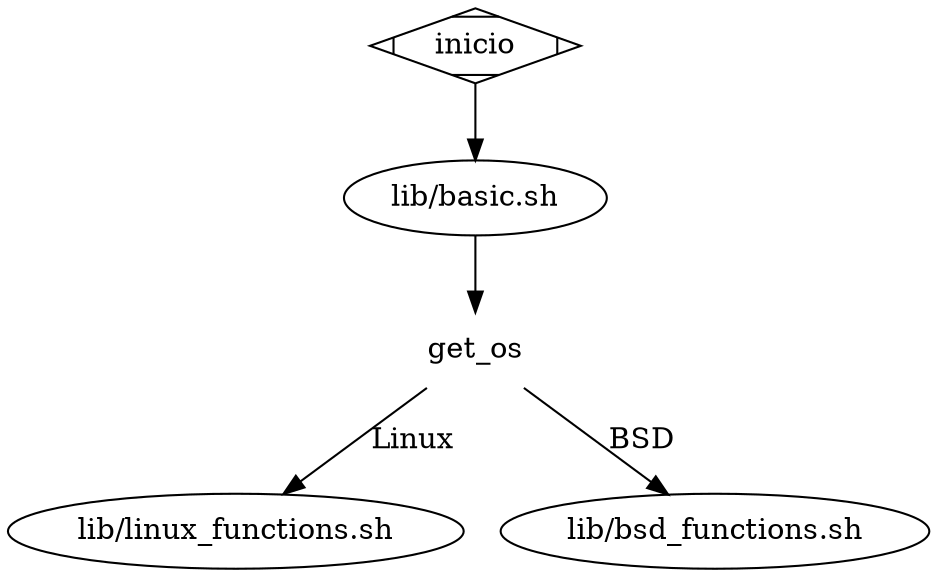 
digraph G {
	inicio [shape=Mdiamond];
	inicio -> "lib/basic.sh";
	get_os [shape=plaintext];
	"lib/basic.sh" -> get_os;
	get_os -> "lib/linux_functions.sh" [label=Linux];
	get_os -> "lib/bsd_functions.sh" [label=BSD]

	}
